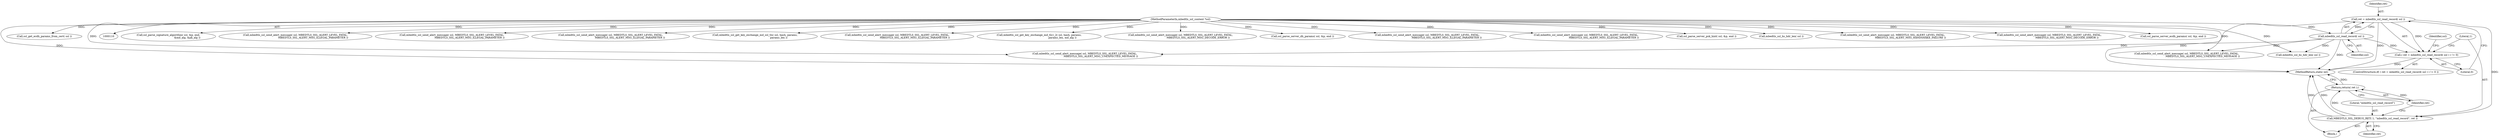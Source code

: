 digraph "0_mbedtls_027f84c69f4ef30c0693832a6c396ef19e563ca1@API" {
"1000203" [label="(Call,ret = mbedtls_ssl_read_record( ssl ))"];
"1000205" [label="(Call,mbedtls_ssl_read_record( ssl ))"];
"1000111" [label="(MethodParameterIn,mbedtls_ssl_context *ssl)"];
"1000202" [label="(Call,( ret = mbedtls_ssl_read_record( ssl ) ) != 0)"];
"1000209" [label="(Call,MBEDTLS_SSL_DEBUG_RET( 1, \"mbedtls_ssl_read_record\", ret ))"];
"1000213" [label="(Return,return( ret );)"];
"1000209" [label="(Call,MBEDTLS_SSL_DEBUG_RET( 1, \"mbedtls_ssl_read_record\", ret ))"];
"1000204" [label="(Identifier,ret)"];
"1000499" [label="(Call,ssl_parse_signature_algorithm( ssl, &p, end,\n                                               &md_alg, &pk_alg ))"];
"1000329" [label="(Call,mbedtls_ssl_send_alert_message( ssl, MBEDTLS_SSL_ALERT_LEVEL_FATAL,\n                                            MBEDTLS_SSL_ALERT_MSG_ILLEGAL_PARAMETER ))"];
"1000218" [label="(Identifier,ssl)"];
"1000411" [label="(Call,mbedtls_ssl_send_alert_message( ssl, MBEDTLS_SSL_ALERT_LEVEL_FATAL,\n                                            MBEDTLS_SSL_ALERT_MSG_ILLEGAL_PARAMETER ))"];
"1000210" [label="(Literal,1)"];
"1000203" [label="(Call,ret = mbedtls_ssl_read_record( ssl ))"];
"1000760" [label="(MethodReturn,static int)"];
"1000513" [label="(Call,mbedtls_ssl_send_alert_message( ssl, MBEDTLS_SSL_ALERT_LEVEL_FATAL,\n                                                MBEDTLS_SSL_ALERT_MSG_ILLEGAL_PARAMETER ))"];
"1000625" [label="(Call,mbedtls_ssl_get_key_exchange_md_ssl_tls( ssl, hash, params,\n                                                           params_len ))"];
"1000212" [label="(Identifier,ret)"];
"1000447" [label="(Call,mbedtls_ssl_send_alert_message( ssl, MBEDTLS_SSL_ALERT_LEVEL_FATAL,\n                                            MBEDTLS_SSL_ALERT_MSG_ILLEGAL_PARAMETER ))"];
"1000647" [label="(Call,mbedtls_ssl_get_key_exchange_md_tls1_2( ssl, hash, params,\n                                                          params_len, md_alg ))"];
"1000604" [label="(Call,mbedtls_ssl_send_alert_message( ssl, MBEDTLS_SSL_ALERT_LEVEL_FATAL,\n                                            MBEDTLS_SSL_ALERT_MSG_DECODE_ERROR ))"];
"1000211" [label="(Literal,\"mbedtls_ssl_read_record\")"];
"1000214" [label="(Identifier,ret)"];
"1000205" [label="(Call,mbedtls_ssl_read_record( ssl ))"];
"1000201" [label="(ControlStructure,if( ( ret = mbedtls_ssl_read_record( ssl ) ) != 0 ))"];
"1000363" [label="(Call,ssl_parse_server_dh_params( ssl, &p, end ))"];
"1000213" [label="(Return,return( ret );)"];
"1000528" [label="(Call,mbedtls_ssl_send_alert_message( ssl, MBEDTLS_SSL_ALERT_LEVEL_FATAL,\n                                                MBEDTLS_SSL_ALERT_MSG_ILLEGAL_PARAMETER ))"];
"1000111" [label="(MethodParameterIn,mbedtls_ssl_context *ssl)"];
"1000373" [label="(Call,mbedtls_ssl_send_alert_message( ssl, MBEDTLS_SSL_ALERT_LEVEL_FATAL,\n                                            MBEDTLS_SSL_ALERT_MSG_ILLEGAL_PARAMETER ))"];
"1000206" [label="(Identifier,ssl)"];
"1000319" [label="(Call,ssl_parse_server_psk_hint( ssl, &p, end ))"];
"1000482" [label="(Call,mbedtls_ssl_hs_hdr_len( ssl ))"];
"1000180" [label="(Call,mbedtls_ssl_send_alert_message( ssl, MBEDTLS_SSL_ALERT_LEVEL_FATAL,\n                                            MBEDTLS_SSL_ALERT_MSG_HANDSHAKE_FAILURE ))"];
"1000574" [label="(Call,mbedtls_ssl_send_alert_message( ssl, MBEDTLS_SSL_ALERT_LEVEL_FATAL,\n                                            MBEDTLS_SSL_ALERT_MSG_DECODE_ERROR ))"];
"1000225" [label="(Call,mbedtls_ssl_send_alert_message( ssl, MBEDTLS_SSL_ALERT_LEVEL_FATAL,\n                                        MBEDTLS_SSL_ALERT_MSG_UNEXPECTED_MESSAGE ))"];
"1000401" [label="(Call,ssl_parse_server_ecdh_params( ssl, &p, end ))"];
"1000208" [label="(Block,)"];
"1000172" [label="(Call,ssl_get_ecdh_params_from_cert( ssl ))"];
"1000202" [label="(Call,( ret = mbedtls_ssl_read_record( ssl ) ) != 0)"];
"1000207" [label="(Literal,0)"];
"1000274" [label="(Call,mbedtls_ssl_hs_hdr_len( ssl ))"];
"1000262" [label="(Call,mbedtls_ssl_send_alert_message( ssl, MBEDTLS_SSL_ALERT_LEVEL_FATAL,\n                                        MBEDTLS_SSL_ALERT_MSG_UNEXPECTED_MESSAGE ))"];
"1000203" -> "1000202"  [label="AST: "];
"1000203" -> "1000205"  [label="CFG: "];
"1000204" -> "1000203"  [label="AST: "];
"1000205" -> "1000203"  [label="AST: "];
"1000207" -> "1000203"  [label="CFG: "];
"1000203" -> "1000760"  [label="DDG: "];
"1000203" -> "1000760"  [label="DDG: "];
"1000203" -> "1000202"  [label="DDG: "];
"1000205" -> "1000203"  [label="DDG: "];
"1000203" -> "1000209"  [label="DDG: "];
"1000205" -> "1000206"  [label="CFG: "];
"1000206" -> "1000205"  [label="AST: "];
"1000205" -> "1000760"  [label="DDG: "];
"1000205" -> "1000202"  [label="DDG: "];
"1000111" -> "1000205"  [label="DDG: "];
"1000205" -> "1000225"  [label="DDG: "];
"1000205" -> "1000262"  [label="DDG: "];
"1000205" -> "1000274"  [label="DDG: "];
"1000111" -> "1000110"  [label="AST: "];
"1000111" -> "1000760"  [label="DDG: "];
"1000111" -> "1000172"  [label="DDG: "];
"1000111" -> "1000180"  [label="DDG: "];
"1000111" -> "1000225"  [label="DDG: "];
"1000111" -> "1000262"  [label="DDG: "];
"1000111" -> "1000274"  [label="DDG: "];
"1000111" -> "1000319"  [label="DDG: "];
"1000111" -> "1000329"  [label="DDG: "];
"1000111" -> "1000363"  [label="DDG: "];
"1000111" -> "1000373"  [label="DDG: "];
"1000111" -> "1000401"  [label="DDG: "];
"1000111" -> "1000411"  [label="DDG: "];
"1000111" -> "1000447"  [label="DDG: "];
"1000111" -> "1000482"  [label="DDG: "];
"1000111" -> "1000499"  [label="DDG: "];
"1000111" -> "1000513"  [label="DDG: "];
"1000111" -> "1000528"  [label="DDG: "];
"1000111" -> "1000574"  [label="DDG: "];
"1000111" -> "1000604"  [label="DDG: "];
"1000111" -> "1000625"  [label="DDG: "];
"1000111" -> "1000647"  [label="DDG: "];
"1000202" -> "1000201"  [label="AST: "];
"1000202" -> "1000207"  [label="CFG: "];
"1000207" -> "1000202"  [label="AST: "];
"1000210" -> "1000202"  [label="CFG: "];
"1000218" -> "1000202"  [label="CFG: "];
"1000202" -> "1000760"  [label="DDG: "];
"1000209" -> "1000208"  [label="AST: "];
"1000209" -> "1000212"  [label="CFG: "];
"1000210" -> "1000209"  [label="AST: "];
"1000211" -> "1000209"  [label="AST: "];
"1000212" -> "1000209"  [label="AST: "];
"1000214" -> "1000209"  [label="CFG: "];
"1000209" -> "1000760"  [label="DDG: "];
"1000209" -> "1000760"  [label="DDG: "];
"1000209" -> "1000213"  [label="DDG: "];
"1000213" -> "1000208"  [label="AST: "];
"1000213" -> "1000214"  [label="CFG: "];
"1000214" -> "1000213"  [label="AST: "];
"1000760" -> "1000213"  [label="CFG: "];
"1000213" -> "1000760"  [label="DDG: "];
"1000214" -> "1000213"  [label="DDG: "];
}
